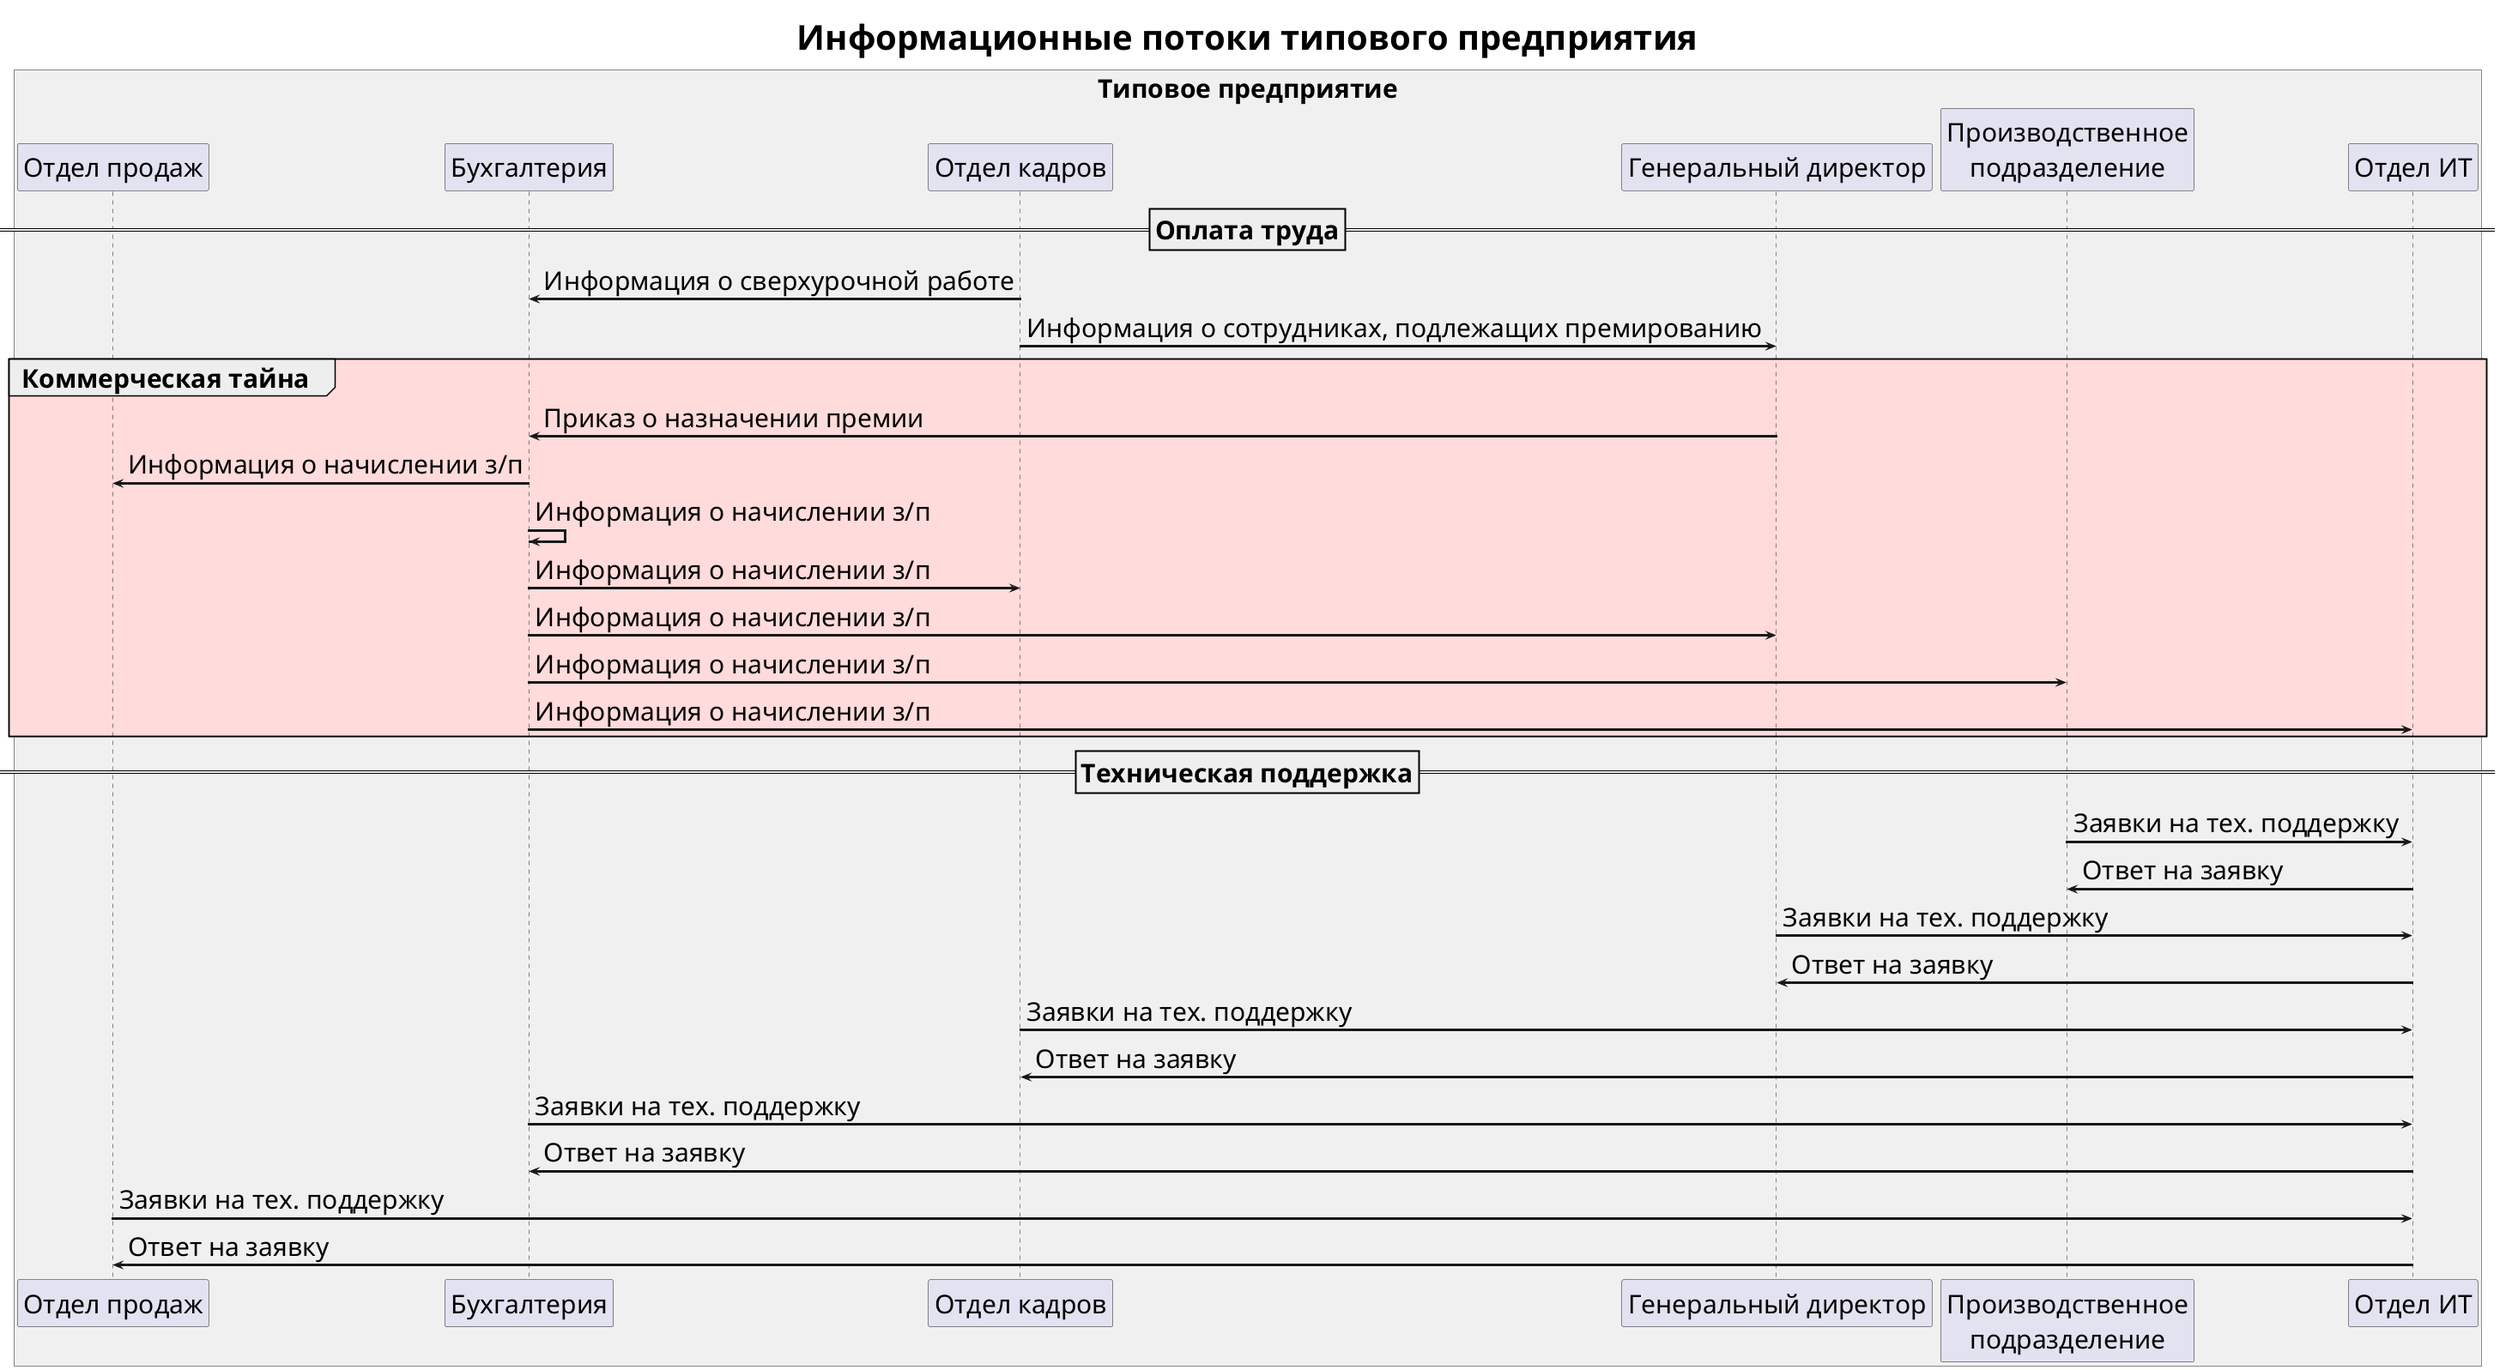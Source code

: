 @startuml ifd

title Информационные потоки типового предприятия

skinparam defaultFontName Helvetica
skinparam BoxPadding 5
skinparam TitleFontSize 40
skinparam DefaultFontSize 30
skinparam ArrowThickness 3

box "Типовое предприятие" #f0f0f0
participant "Отдел продаж" as sales
participant "Бухгалтерия" as accounting
participant "Отдел кадров" as hr
participant "Генеральный директор" as ceo
participant "Производственное\nподразделение" as production
participant "Отдел ИТ" as it
end box

==Оплата труда==

hr -> accounting : Информация о сверхурочной работе
hr -> ceo : Информация о сотрудниках, подлежащих премированию
group #ffdbdb Коммерческая тайна
    ceo -> accounting : Приказ о назначении премии
    accounting -> sales : Информация о начислении з/п
    accounting -> accounting : Информация о начислении з/п
    accounting -> hr : Информация о начислении з/п
    accounting -> ceo : Информация о начислении з/п
    accounting -> production : Информация о начислении з/п
    accounting -> it : Информация о начислении з/п
end

==Техническая поддержка==

production -> it : Заявки на тех. поддержку
it -> production : Ответ на заявку
ceo -> it : Заявки на тех. поддержку
it -> ceo : Ответ на заявку
hr -> it : Заявки на тех. поддержку
it -> hr : Ответ на заявку
accounting -> it : Заявки на тех. поддержку
it -> accounting : Ответ на заявку
sales -> it : Заявки на тех. поддержку
it -> sales : Ответ на заявку

@enduml
